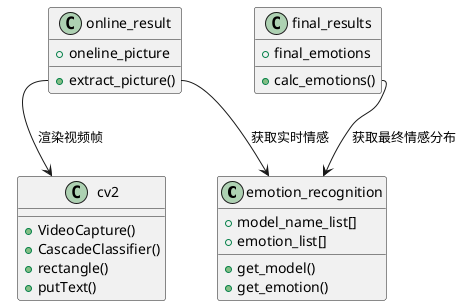 @startuml

class emotion_recognition {
+ model_name_list[]
+ emotion_list[]
+ get_model()
+ get_emotion()

}


class online_result{

+ oneline_picture
+ extract_picture()
}
class final_results{
+ final_emotions
+ calc_emotions()
}



class cv2{
+ VideoCapture()
+ CascadeClassifier()
+ rectangle()
+ putText()
}



online_result::extract_picture--> emotion_recognition :获取实时情感
online_result::extract_picture--> cv2 : 渲染视频帧

final_results::calc_emotions--> emotion_recognition : 获取最终情感分布






@enduml